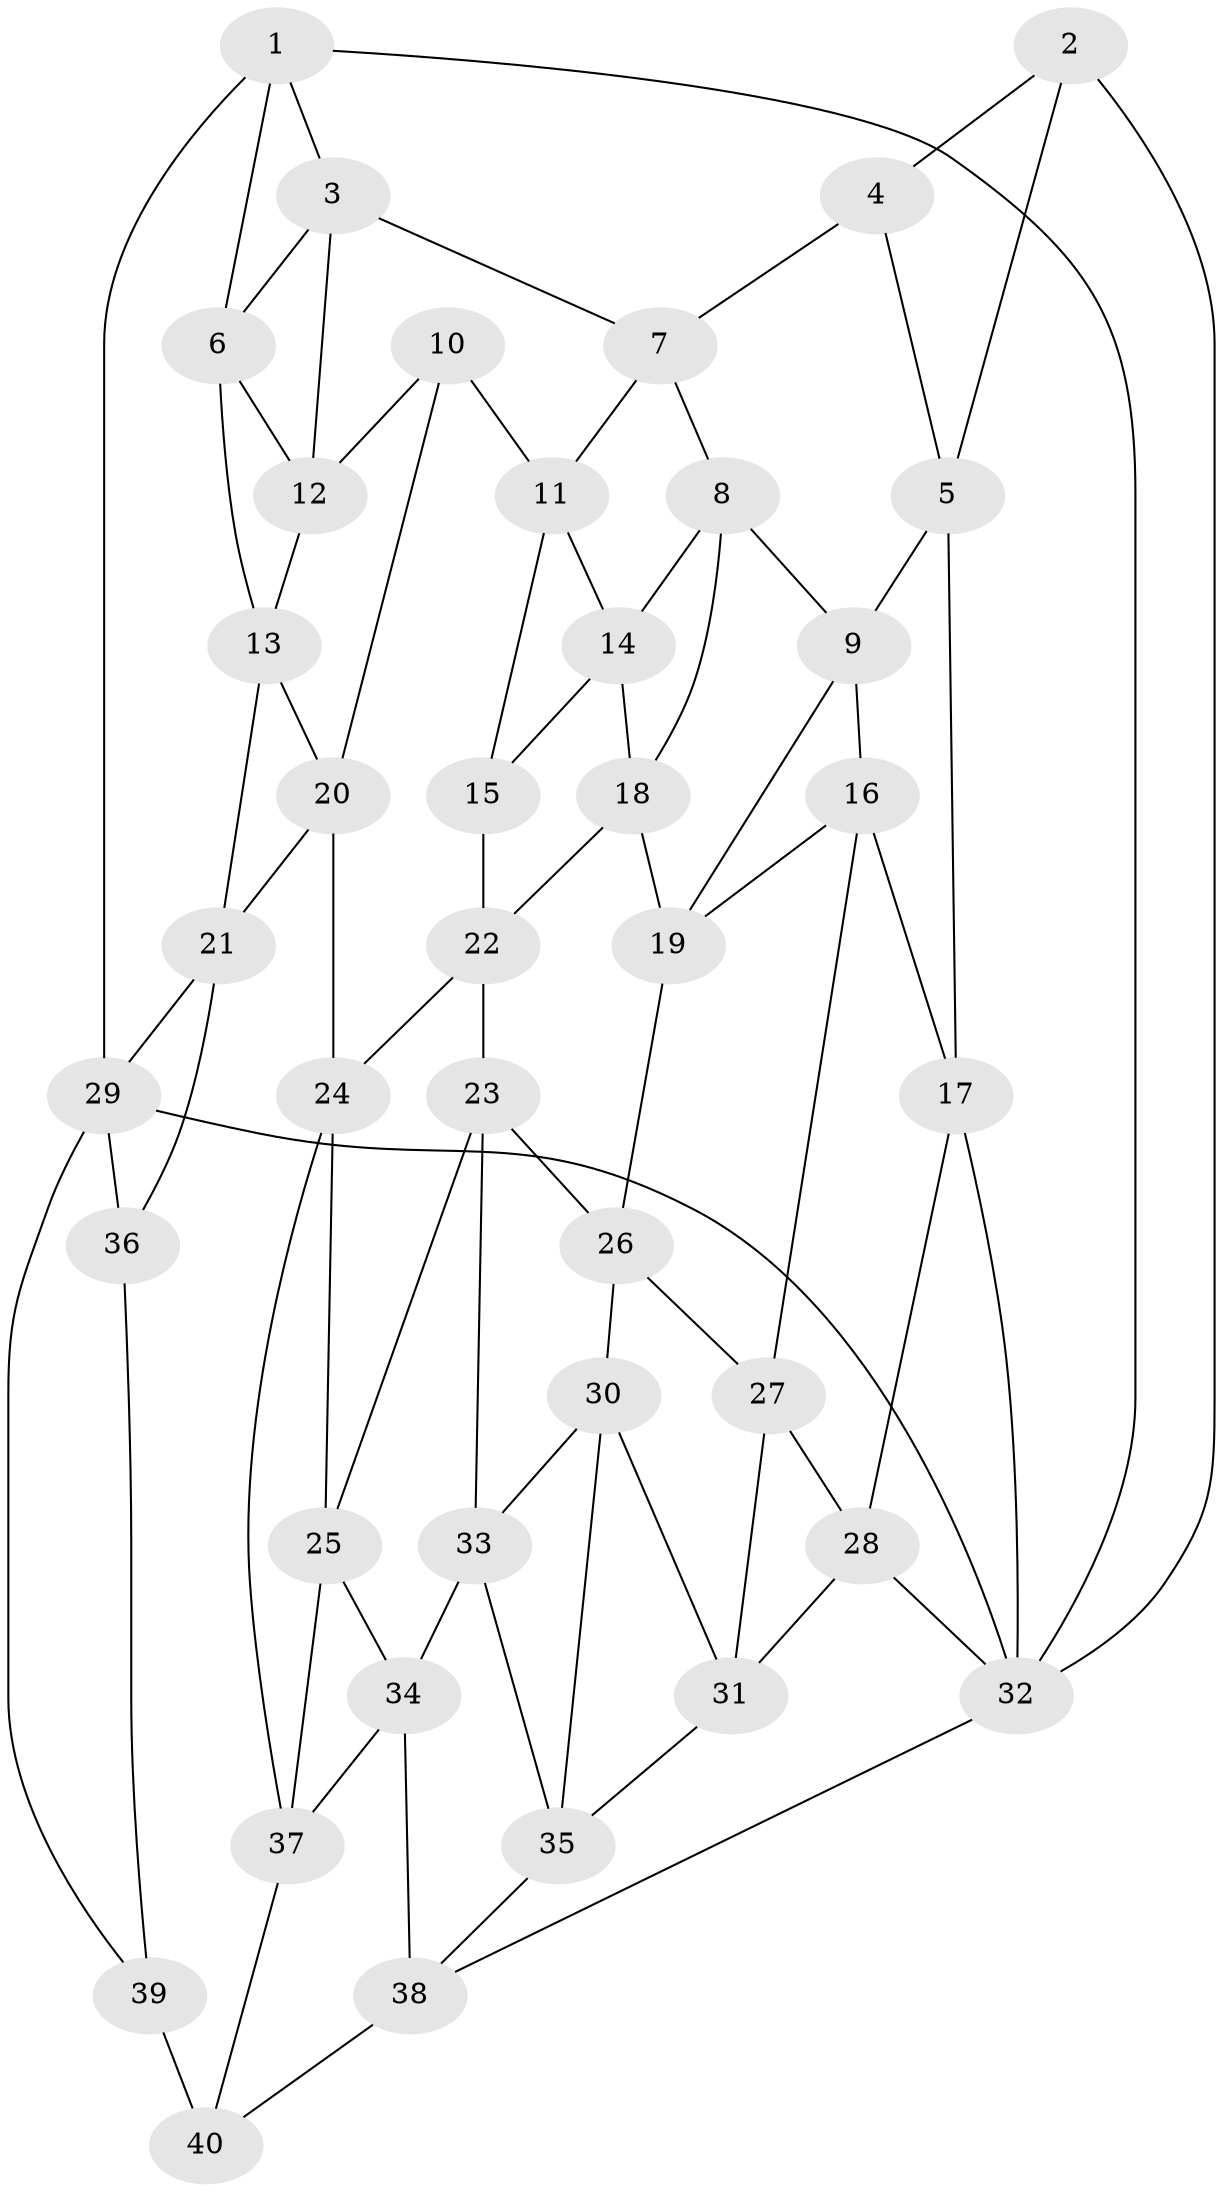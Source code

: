 // original degree distribution, {3: 0.02631578947368421, 6: 0.2236842105263158, 4: 0.25, 5: 0.5}
// Generated by graph-tools (version 1.1) at 2025/51/03/09/25 03:51:04]
// undirected, 40 vertices, 78 edges
graph export_dot {
graph [start="1"]
  node [color=gray90,style=filled];
  1;
  2;
  3;
  4;
  5;
  6;
  7;
  8;
  9;
  10;
  11;
  12;
  13;
  14;
  15;
  16;
  17;
  18;
  19;
  20;
  21;
  22;
  23;
  24;
  25;
  26;
  27;
  28;
  29;
  30;
  31;
  32;
  33;
  34;
  35;
  36;
  37;
  38;
  39;
  40;
  1 -- 3 [weight=1.0];
  1 -- 6 [weight=1.0];
  1 -- 29 [weight=1.0];
  1 -- 32 [weight=1.0];
  2 -- 4 [weight=1.0];
  2 -- 5 [weight=1.0];
  2 -- 32 [weight=1.0];
  3 -- 6 [weight=1.0];
  3 -- 7 [weight=1.0];
  3 -- 12 [weight=1.0];
  4 -- 5 [weight=1.0];
  4 -- 7 [weight=1.0];
  5 -- 9 [weight=1.0];
  5 -- 17 [weight=1.0];
  6 -- 12 [weight=1.0];
  6 -- 13 [weight=1.0];
  7 -- 8 [weight=1.0];
  7 -- 11 [weight=1.0];
  8 -- 9 [weight=1.0];
  8 -- 14 [weight=1.0];
  8 -- 18 [weight=1.0];
  9 -- 16 [weight=1.0];
  9 -- 19 [weight=1.0];
  10 -- 11 [weight=1.0];
  10 -- 12 [weight=1.0];
  10 -- 20 [weight=1.0];
  11 -- 14 [weight=1.0];
  11 -- 15 [weight=1.0];
  12 -- 13 [weight=1.0];
  13 -- 20 [weight=1.0];
  13 -- 21 [weight=1.0];
  14 -- 15 [weight=1.0];
  14 -- 18 [weight=1.0];
  15 -- 22 [weight=1.0];
  16 -- 17 [weight=1.0];
  16 -- 19 [weight=1.0];
  16 -- 27 [weight=1.0];
  17 -- 28 [weight=1.0];
  17 -- 32 [weight=1.0];
  18 -- 19 [weight=1.0];
  18 -- 22 [weight=1.0];
  19 -- 26 [weight=1.0];
  20 -- 21 [weight=1.0];
  20 -- 24 [weight=1.0];
  21 -- 29 [weight=1.0];
  21 -- 36 [weight=1.0];
  22 -- 23 [weight=1.0];
  22 -- 24 [weight=1.0];
  23 -- 25 [weight=1.0];
  23 -- 26 [weight=1.0];
  23 -- 33 [weight=1.0];
  24 -- 25 [weight=1.0];
  24 -- 37 [weight=1.0];
  25 -- 34 [weight=1.0];
  25 -- 37 [weight=1.0];
  26 -- 27 [weight=1.0];
  26 -- 30 [weight=1.0];
  27 -- 28 [weight=1.0];
  27 -- 31 [weight=1.0];
  28 -- 31 [weight=1.0];
  28 -- 32 [weight=1.0];
  29 -- 32 [weight=1.0];
  29 -- 36 [weight=1.0];
  29 -- 39 [weight=1.0];
  30 -- 31 [weight=1.0];
  30 -- 33 [weight=1.0];
  30 -- 35 [weight=1.0];
  31 -- 35 [weight=1.0];
  32 -- 38 [weight=1.0];
  33 -- 34 [weight=1.0];
  33 -- 35 [weight=1.0];
  34 -- 37 [weight=1.0];
  34 -- 38 [weight=1.0];
  35 -- 38 [weight=1.0];
  36 -- 39 [weight=1.0];
  37 -- 40 [weight=1.0];
  38 -- 40 [weight=1.0];
  39 -- 40 [weight=2.0];
}
